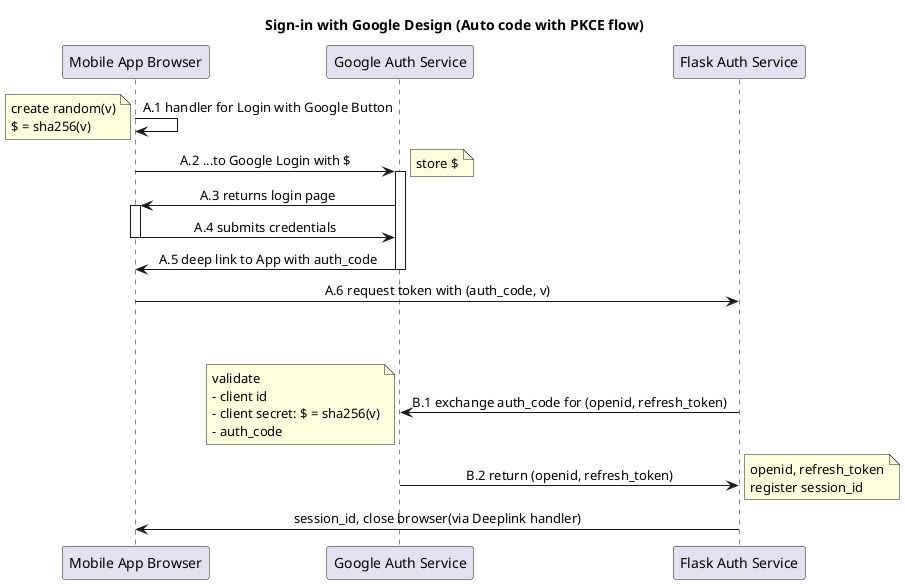 @startuml
skinparam SequenceMessageAlignment center

title Sign-in with Google Design (Auto code with PKCE flow)
"Mobile App Browser" -> "Mobile App Browser" : A.1 handler for Login with Google Button 
note left
create random(v)
$ = sha256(v)
end note

"Mobile App Browser" -> "Google Auth Service": A.2 ...to Google Login with $
activate "Google Auth Service"
note right: store $
"Mobile App Browser" <- "Google Auth Service": A.3 returns login page

activate "Mobile App Browser"
"Mobile App Browser" -> "Google Auth Service": A.4 submits credentials
deactivate "Mobile App Browser"
"Mobile App Browser" <- "Google Auth Service" : A.5 deep link to App with auth_code
deactivate "Google Auth Service"
"Mobile App Browser" -> "Flask Auth Service" : A.6 request token with (auth_code, v)
|||
|||
"Flask Auth Service" -> "Google Auth Service": B.1 exchange auth_code for (openid, refresh_token)
note left
    validate 
    - client id
    - client secret: $ = sha256(v)
    - auth_code
end note
"Google Auth Service" -> "Flask Auth Service": B.2 return (openid, refresh_token)
note right
    openid, refresh_token
    register session_id
end note
"Flask Auth Service" -> "Mobile App Browser": session_id, close browser(via Deeplink handler)

@enduml